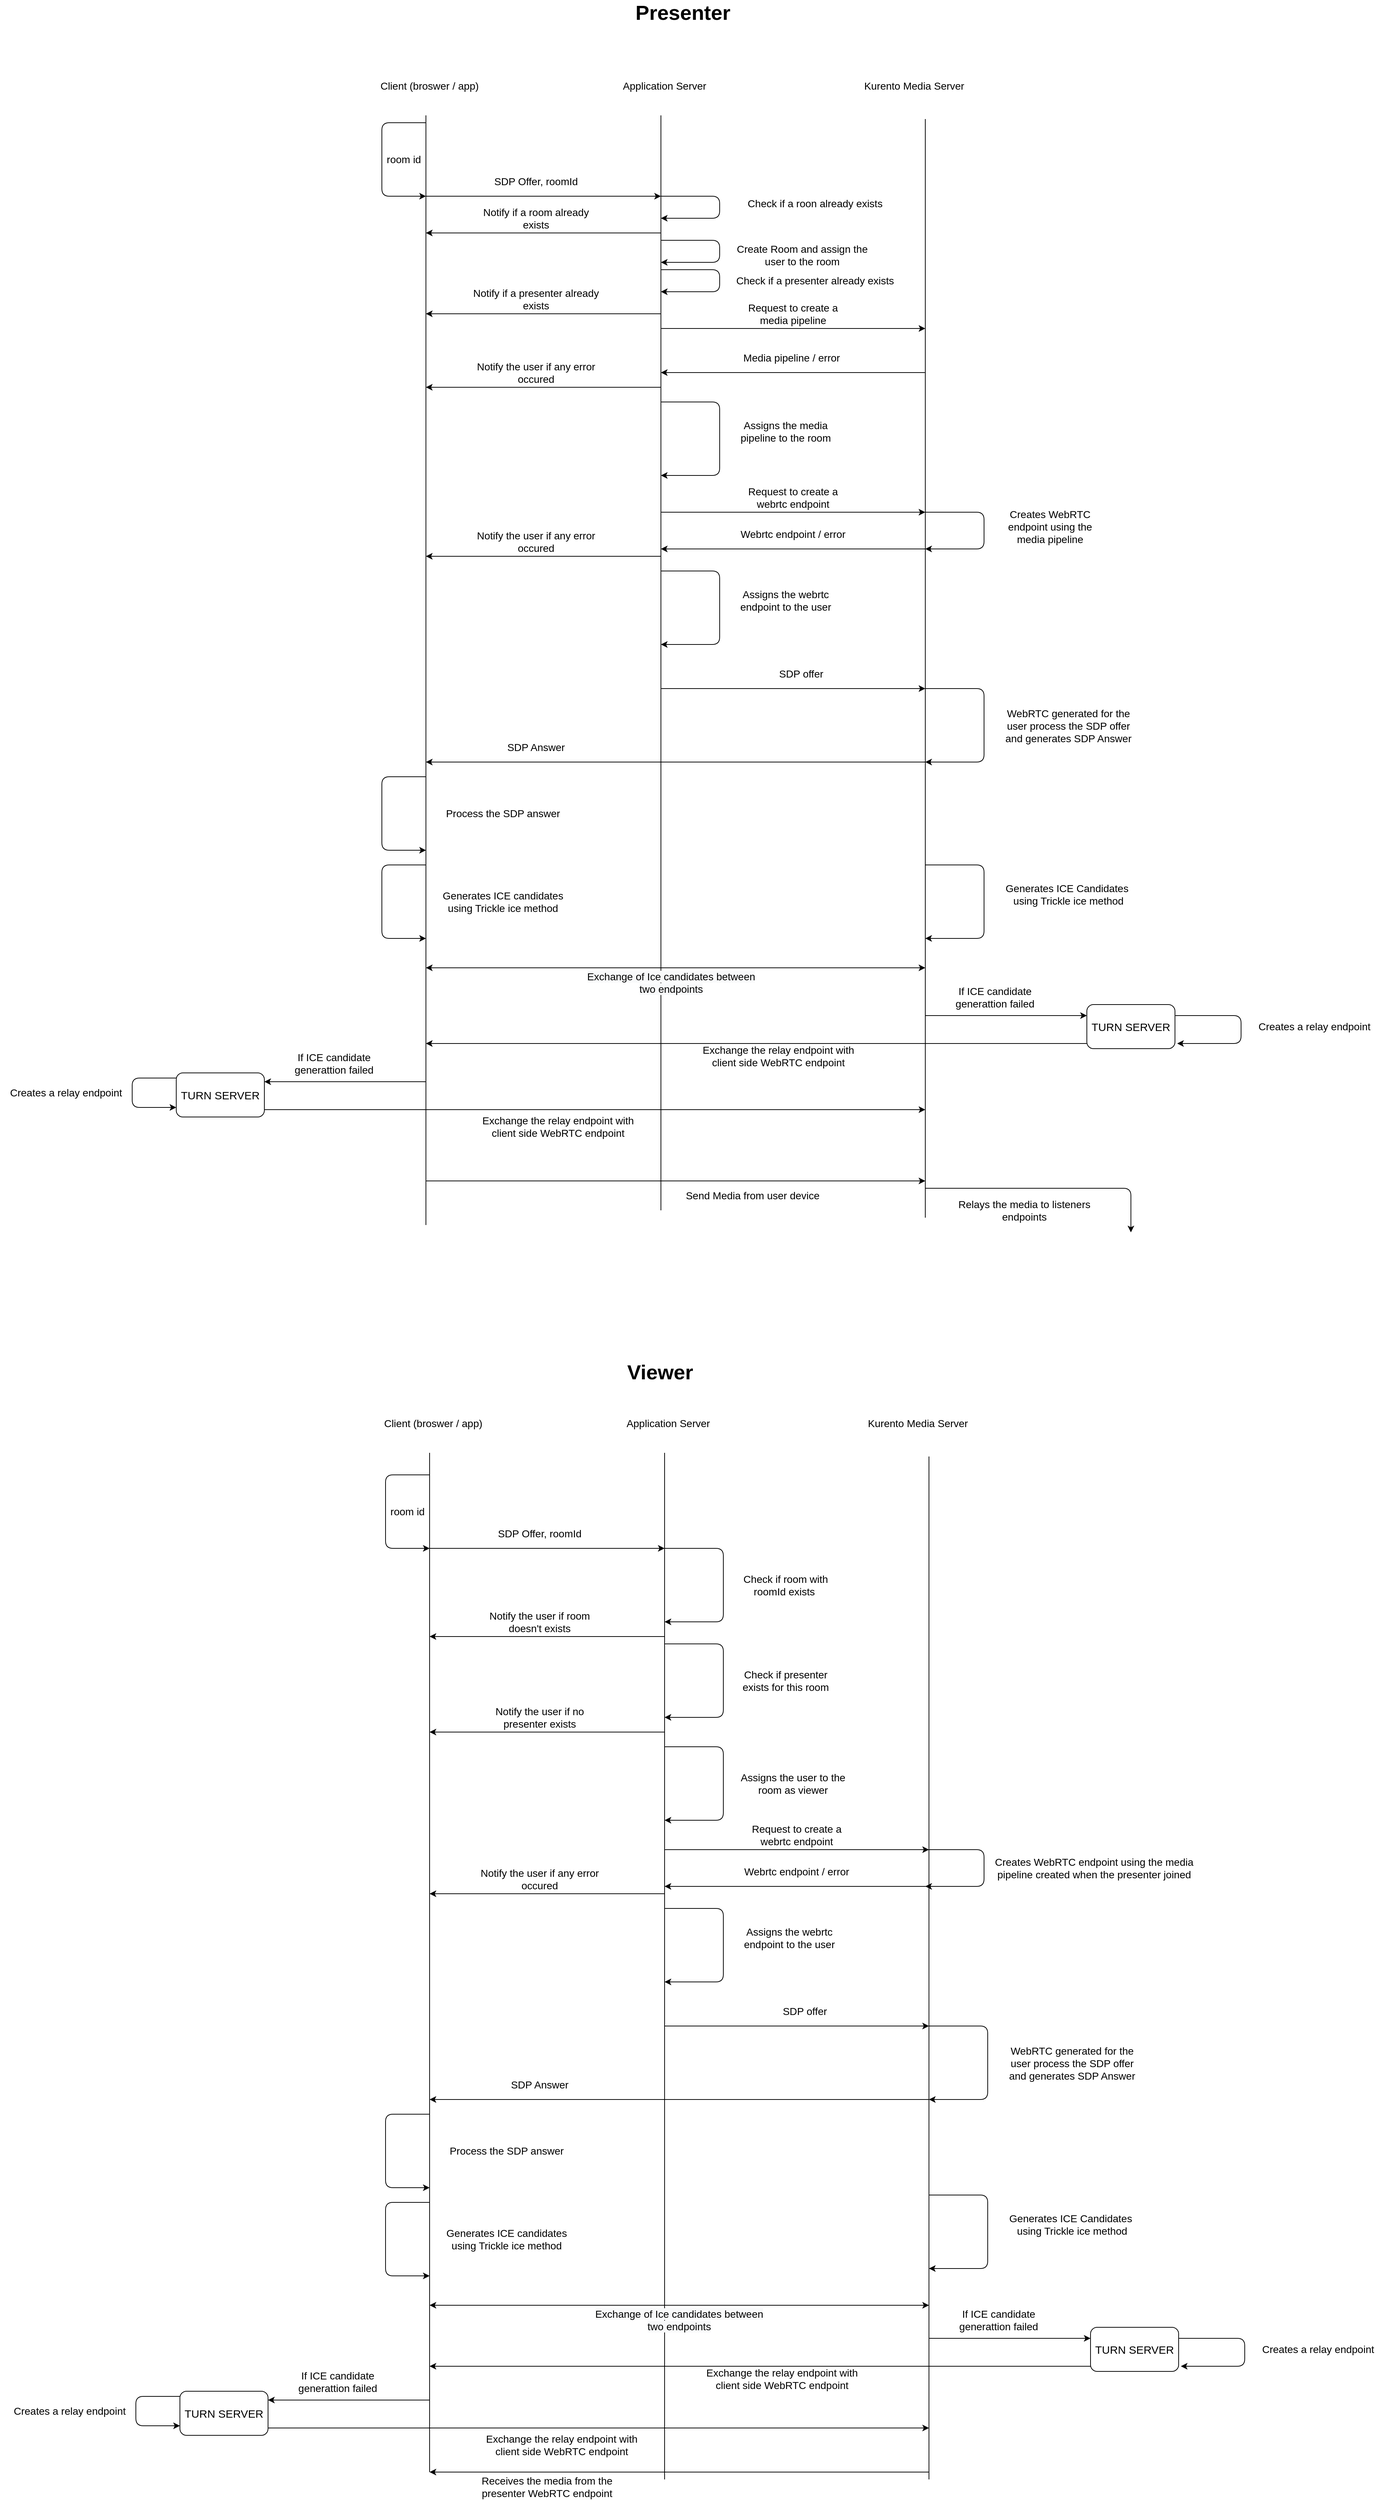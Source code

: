<mxfile version="14.8.6" type="github">
  <diagram id="SoZsTIdBgx4J95R5Ew_U" name="Page-1">
    <mxGraphModel dx="2189" dy="810" grid="1" gridSize="10" guides="1" tooltips="1" connect="1" arrows="1" fold="1" page="1" pageScale="1" pageWidth="827" pageHeight="1169" math="0" shadow="0">
      <root>
        <mxCell id="0" />
        <mxCell id="1" parent="0" />
        <mxCell id="yUcIi_S3aWuM9njDCdFb-50" value="" style="group" vertex="1" connectable="0" parent="1">
          <mxGeometry x="-195" y="3234" width="1260" height="106" as="geometry" />
        </mxCell>
        <mxCell id="yUcIi_S3aWuM9njDCdFb-39" value="" style="rounded=1;whiteSpace=wrap;html=1;" vertex="1" parent="yUcIi_S3aWuM9njDCdFb-50">
          <mxGeometry x="240" y="23" width="120" height="60" as="geometry" />
        </mxCell>
        <mxCell id="yUcIi_S3aWuM9njDCdFb-40" value="&lt;font style=&quot;font-size: 15px&quot;&gt;TURN SERVER&lt;/font&gt;" style="text;html=1;strokeColor=none;fillColor=none;align=center;verticalAlign=middle;whiteSpace=wrap;rounded=0;" vertex="1" parent="yUcIi_S3aWuM9njDCdFb-50">
          <mxGeometry x="245" y="43" width="110" height="20" as="geometry" />
        </mxCell>
        <mxCell id="yUcIi_S3aWuM9njDCdFb-41" value="" style="endArrow=classic;html=1;entryX=0;entryY=0.25;entryDx=0;entryDy=0;" edge="1" parent="yUcIi_S3aWuM9njDCdFb-50">
          <mxGeometry width="50" height="50" relative="1" as="geometry">
            <mxPoint x="580" y="35" as="sourcePoint" />
            <mxPoint x="360" y="35" as="targetPoint" />
          </mxGeometry>
        </mxCell>
        <mxCell id="yUcIi_S3aWuM9njDCdFb-42" value="&lt;font style=&quot;font-size: 14px&quot;&gt;If ICE candidate generattion failed&lt;/font&gt;" style="text;html=1;strokeColor=none;fillColor=none;align=center;verticalAlign=middle;whiteSpace=wrap;rounded=0;" vertex="1" parent="yUcIi_S3aWuM9njDCdFb-50">
          <mxGeometry x="380" width="150" height="20" as="geometry" />
        </mxCell>
        <mxCell id="yUcIi_S3aWuM9njDCdFb-43" value="&lt;span style=&quot;font-size: 14px&quot;&gt;Creates a relay endpoint&lt;/span&gt;" style="text;html=1;strokeColor=none;fillColor=none;align=center;verticalAlign=middle;whiteSpace=wrap;rounded=0;" vertex="1" parent="yUcIi_S3aWuM9njDCdFb-50">
          <mxGeometry y="40" width="180" height="20" as="geometry" />
        </mxCell>
        <mxCell id="yUcIi_S3aWuM9njDCdFb-45" value="" style="group" vertex="1" connectable="0" parent="yUcIi_S3aWuM9njDCdFb-50">
          <mxGeometry x="180" y="30" width="60" height="40" as="geometry" />
        </mxCell>
        <mxCell id="yUcIi_S3aWuM9njDCdFb-46" value="" style="endArrow=classic;html=1;fontSize=14;" edge="1" parent="yUcIi_S3aWuM9njDCdFb-45">
          <mxGeometry width="50" height="50" relative="1" as="geometry">
            <mxPoint x="60" as="sourcePoint" />
            <mxPoint x="60" y="40" as="targetPoint" />
            <Array as="points">
              <mxPoint />
              <mxPoint y="40" />
            </Array>
          </mxGeometry>
        </mxCell>
        <mxCell id="yUcIi_S3aWuM9njDCdFb-48" value="" style="endArrow=classic;html=1;" edge="1" parent="yUcIi_S3aWuM9njDCdFb-50">
          <mxGeometry width="50" height="50" relative="1" as="geometry">
            <mxPoint x="360" y="73" as="sourcePoint" />
            <mxPoint x="1260" y="73" as="targetPoint" />
          </mxGeometry>
        </mxCell>
        <mxCell id="yUcIi_S3aWuM9njDCdFb-49" value="&lt;font style=&quot;font-size: 14px&quot;&gt;Exchange the relay endpoint with client side WebRTC endpoint&lt;/font&gt;" style="text;html=1;strokeColor=none;fillColor=none;align=center;verticalAlign=middle;whiteSpace=wrap;rounded=0;" vertex="1" parent="yUcIi_S3aWuM9njDCdFb-50">
          <mxGeometry x="640" y="86" width="240" height="20" as="geometry" />
        </mxCell>
        <mxCell id="yUcIi_S3aWuM9njDCdFb-73" value="" style="group" vertex="1" connectable="0" parent="1">
          <mxGeometry x="305" y="1860" width="1380" height="1537" as="geometry" />
        </mxCell>
        <mxCell id="C7ZMCxFTxeC5OYaZA-7S-148" value="" style="group" parent="yUcIi_S3aWuM9njDCdFb-73" vertex="1" connectable="0">
          <mxGeometry x="80" y="340" width="320" height="30" as="geometry" />
        </mxCell>
        <mxCell id="C7ZMCxFTxeC5OYaZA-7S-149" value="" style="endArrow=classic;html=1;fontSize=14;" parent="C7ZMCxFTxeC5OYaZA-7S-148" edge="1">
          <mxGeometry width="50" height="50" relative="1" as="geometry">
            <mxPoint x="320" y="30" as="sourcePoint" />
            <mxPoint y="30" as="targetPoint" />
          </mxGeometry>
        </mxCell>
        <mxCell id="C7ZMCxFTxeC5OYaZA-7S-150" value="Notify the user if room doesn&#39;t exists" style="text;html=1;strokeColor=none;fillColor=none;align=center;verticalAlign=middle;whiteSpace=wrap;rounded=0;fontSize=14;" parent="C7ZMCxFTxeC5OYaZA-7S-148" vertex="1">
          <mxGeometry x="60" width="180" height="20" as="geometry" />
        </mxCell>
        <mxCell id="C7ZMCxFTxeC5OYaZA-7S-153" value="" style="group" parent="yUcIi_S3aWuM9njDCdFb-73" vertex="1" connectable="0">
          <mxGeometry x="480" y="380" width="150" height="100" as="geometry" />
        </mxCell>
        <mxCell id="C7ZMCxFTxeC5OYaZA-7S-154" value="" style="endArrow=classic;html=1;fontSize=14;" parent="C7ZMCxFTxeC5OYaZA-7S-153" edge="1">
          <mxGeometry width="50" height="50" relative="1" as="geometry">
            <mxPoint x="-80" as="sourcePoint" />
            <mxPoint x="-80" y="100" as="targetPoint" />
            <Array as="points">
              <mxPoint />
              <mxPoint y="100" />
            </Array>
          </mxGeometry>
        </mxCell>
        <mxCell id="C7ZMCxFTxeC5OYaZA-7S-155" value="Check if presenter exists for this room" style="text;html=1;strokeColor=none;fillColor=none;align=center;verticalAlign=middle;whiteSpace=wrap;rounded=0;fontSize=14;" parent="C7ZMCxFTxeC5OYaZA-7S-153" vertex="1">
          <mxGeometry x="20" y="40" width="130" height="20" as="geometry" />
        </mxCell>
        <mxCell id="C7ZMCxFTxeC5OYaZA-7S-156" value="&lt;font style=&quot;font-size: 28px&quot;&gt;&lt;b&gt;Viewer&lt;/b&gt;&lt;/font&gt;" style="text;html=1;strokeColor=none;fillColor=none;align=center;verticalAlign=middle;whiteSpace=wrap;rounded=0;fontSize=14;" parent="yUcIi_S3aWuM9njDCdFb-73" vertex="1">
          <mxGeometry x="344" width="100" height="20" as="geometry" />
        </mxCell>
        <mxCell id="yUcIi_S3aWuM9njDCdFb-7" value="" style="group" vertex="1" connectable="0" parent="yUcIi_S3aWuM9njDCdFb-73">
          <mxGeometry x="820" y="660" width="310" height="50" as="geometry" />
        </mxCell>
        <mxCell id="yUcIi_S3aWuM9njDCdFb-9" value="Creates WebRTC endpoint using the media pipeline created when the presenter joined" style="text;html=1;strokeColor=none;fillColor=none;align=center;verticalAlign=middle;whiteSpace=wrap;rounded=0;fontSize=14;" vertex="1" parent="yUcIi_S3aWuM9njDCdFb-7">
          <mxGeometry x="20" y="5.5" width="290" height="39" as="geometry" />
        </mxCell>
        <mxCell id="yUcIi_S3aWuM9njDCdFb-15" value="" style="group" vertex="1" connectable="0" parent="yUcIi_S3aWuM9njDCdFb-73">
          <mxGeometry x="400" y="870" width="360" height="30" as="geometry" />
        </mxCell>
        <mxCell id="yUcIi_S3aWuM9njDCdFb-16" value="" style="endArrow=classic;html=1;" edge="1" parent="yUcIi_S3aWuM9njDCdFb-15">
          <mxGeometry width="50" height="50" relative="1" as="geometry">
            <mxPoint y="30" as="sourcePoint" />
            <mxPoint x="360" y="30" as="targetPoint" />
          </mxGeometry>
        </mxCell>
        <mxCell id="yUcIi_S3aWuM9njDCdFb-17" value="&lt;font style=&quot;font-size: 14px&quot;&gt;SDP offer&amp;nbsp;&lt;/font&gt;" style="text;html=1;strokeColor=none;fillColor=none;align=center;verticalAlign=middle;whiteSpace=wrap;rounded=0;" vertex="1" parent="yUcIi_S3aWuM9njDCdFb-15">
          <mxGeometry x="122.5" width="140" height="20" as="geometry" />
        </mxCell>
        <mxCell id="C7ZMCxFTxeC5OYaZA-7S-80" value="" style="endArrow=none;html=1;" parent="yUcIi_S3aWuM9njDCdFb-73" edge="1">
          <mxGeometry y="70" width="50" height="50" as="geometry">
            <mxPoint x="80" y="1507" as="sourcePoint" />
            <mxPoint x="80" y="120" as="targetPoint" />
          </mxGeometry>
        </mxCell>
        <mxCell id="C7ZMCxFTxeC5OYaZA-7S-81" value="" style="endArrow=none;html=1;" parent="yUcIi_S3aWuM9njDCdFb-73" edge="1">
          <mxGeometry y="70" width="50" height="50" as="geometry">
            <mxPoint x="400" y="1517" as="sourcePoint" />
            <mxPoint x="400" y="120" as="targetPoint" />
          </mxGeometry>
        </mxCell>
        <mxCell id="C7ZMCxFTxeC5OYaZA-7S-82" value="" style="endArrow=none;html=1;" parent="yUcIi_S3aWuM9njDCdFb-73" edge="1">
          <mxGeometry y="70" width="50" height="50" as="geometry">
            <mxPoint x="760" y="1517" as="sourcePoint" />
            <mxPoint x="760" y="125" as="targetPoint" />
          </mxGeometry>
        </mxCell>
        <mxCell id="C7ZMCxFTxeC5OYaZA-7S-83" value="Client (broswer / app)" style="text;html=1;strokeColor=none;fillColor=none;align=center;verticalAlign=middle;whiteSpace=wrap;rounded=0;fontSize=14;" parent="yUcIi_S3aWuM9njDCdFb-73" vertex="1">
          <mxGeometry y="70" width="170" height="20" as="geometry" />
        </mxCell>
        <mxCell id="C7ZMCxFTxeC5OYaZA-7S-84" value="Application Server" style="text;html=1;strokeColor=none;fillColor=none;align=center;verticalAlign=middle;whiteSpace=wrap;rounded=0;fontSize=14;" parent="yUcIi_S3aWuM9njDCdFb-73" vertex="1">
          <mxGeometry x="330" y="70" width="150" height="20" as="geometry" />
        </mxCell>
        <mxCell id="C7ZMCxFTxeC5OYaZA-7S-85" value="Kurento Media Server" style="text;html=1;strokeColor=none;fillColor=none;align=center;verticalAlign=middle;whiteSpace=wrap;rounded=0;fontSize=14;" parent="yUcIi_S3aWuM9njDCdFb-73" vertex="1">
          <mxGeometry x="670" y="70" width="150" height="20" as="geometry" />
        </mxCell>
        <mxCell id="C7ZMCxFTxeC5OYaZA-7S-97" value="" style="group" parent="yUcIi_S3aWuM9njDCdFb-73" vertex="1" connectable="0">
          <mxGeometry x="400" y="630" width="360" height="30" as="geometry" />
        </mxCell>
        <mxCell id="C7ZMCxFTxeC5OYaZA-7S-98" value="" style="endArrow=classic;html=1;fontSize=14;" parent="C7ZMCxFTxeC5OYaZA-7S-97" edge="1">
          <mxGeometry width="50" height="50" relative="1" as="geometry">
            <mxPoint y="30" as="sourcePoint" />
            <mxPoint x="360" y="30" as="targetPoint" />
          </mxGeometry>
        </mxCell>
        <mxCell id="C7ZMCxFTxeC5OYaZA-7S-99" value="Request to create a webrtc endpoint" style="text;html=1;strokeColor=none;fillColor=none;align=center;verticalAlign=middle;whiteSpace=wrap;rounded=0;fontSize=14;" parent="C7ZMCxFTxeC5OYaZA-7S-97" vertex="1">
          <mxGeometry x="100" width="160" height="20" as="geometry" />
        </mxCell>
        <mxCell id="C7ZMCxFTxeC5OYaZA-7S-100" value="" style="group" parent="yUcIi_S3aWuM9njDCdFb-73" vertex="1" connectable="0">
          <mxGeometry x="400" y="680" width="360" height="30" as="geometry" />
        </mxCell>
        <mxCell id="C7ZMCxFTxeC5OYaZA-7S-101" value="" style="endArrow=classic;html=1;fontSize=14;" parent="C7ZMCxFTxeC5OYaZA-7S-100" edge="1">
          <mxGeometry width="50" height="50" as="geometry">
            <mxPoint x="360" y="30" as="sourcePoint" />
            <mxPoint y="30" as="targetPoint" />
          </mxGeometry>
        </mxCell>
        <mxCell id="C7ZMCxFTxeC5OYaZA-7S-102" value="Webrtc endpoint / error" style="text;html=1;strokeColor=none;fillColor=none;align=center;verticalAlign=middle;whiteSpace=wrap;rounded=0;fontSize=14;" parent="C7ZMCxFTxeC5OYaZA-7S-100" vertex="1">
          <mxGeometry x="100" width="160" height="20" as="geometry" />
        </mxCell>
        <mxCell id="C7ZMCxFTxeC5OYaZA-7S-103" value="" style="group" parent="yUcIi_S3aWuM9njDCdFb-73" vertex="1" connectable="0">
          <mxGeometry x="480" y="740" width="160" height="100" as="geometry" />
        </mxCell>
        <mxCell id="C7ZMCxFTxeC5OYaZA-7S-104" value="" style="endArrow=classic;html=1;fontSize=14;" parent="C7ZMCxFTxeC5OYaZA-7S-103" edge="1">
          <mxGeometry width="50" height="50" relative="1" as="geometry">
            <mxPoint x="-80" as="sourcePoint" />
            <mxPoint x="-80" y="100" as="targetPoint" />
            <Array as="points">
              <mxPoint />
              <mxPoint y="100" />
            </Array>
          </mxGeometry>
        </mxCell>
        <mxCell id="C7ZMCxFTxeC5OYaZA-7S-105" value="Assigns the webrtc endpoint to the user" style="text;html=1;strokeColor=none;fillColor=none;align=center;verticalAlign=middle;whiteSpace=wrap;rounded=0;fontSize=14;" parent="C7ZMCxFTxeC5OYaZA-7S-103" vertex="1">
          <mxGeometry x="20" y="20" width="140" height="39" as="geometry" />
        </mxCell>
        <mxCell id="C7ZMCxFTxeC5OYaZA-7S-106" value="" style="group" parent="yUcIi_S3aWuM9njDCdFb-73" vertex="1" connectable="0">
          <mxGeometry x="80" y="220" width="320" height="30" as="geometry" />
        </mxCell>
        <mxCell id="C7ZMCxFTxeC5OYaZA-7S-107" value="" style="endArrow=classic;html=1;fontSize=14;" parent="C7ZMCxFTxeC5OYaZA-7S-106" edge="1">
          <mxGeometry width="50" height="50" relative="1" as="geometry">
            <mxPoint y="30" as="sourcePoint" />
            <mxPoint x="320" y="30" as="targetPoint" />
          </mxGeometry>
        </mxCell>
        <mxCell id="C7ZMCxFTxeC5OYaZA-7S-108" value="SDP Offer, roomId" style="text;html=1;strokeColor=none;fillColor=none;align=center;verticalAlign=middle;whiteSpace=wrap;rounded=0;fontSize=14;" parent="C7ZMCxFTxeC5OYaZA-7S-106" vertex="1">
          <mxGeometry x="70" width="160" height="20" as="geometry" />
        </mxCell>
        <mxCell id="C7ZMCxFTxeC5OYaZA-7S-109" value="" style="group" parent="yUcIi_S3aWuM9njDCdFb-73" vertex="1" connectable="0">
          <mxGeometry x="80" y="470" width="320" height="30" as="geometry" />
        </mxCell>
        <mxCell id="C7ZMCxFTxeC5OYaZA-7S-110" value="" style="endArrow=classic;html=1;fontSize=14;" parent="C7ZMCxFTxeC5OYaZA-7S-109" edge="1">
          <mxGeometry width="50" height="50" relative="1" as="geometry">
            <mxPoint x="320" y="30" as="sourcePoint" />
            <mxPoint y="30" as="targetPoint" />
          </mxGeometry>
        </mxCell>
        <mxCell id="C7ZMCxFTxeC5OYaZA-7S-111" value="Notify the user if no presenter exists" style="text;html=1;strokeColor=none;fillColor=none;align=center;verticalAlign=middle;whiteSpace=wrap;rounded=0;fontSize=14;" parent="C7ZMCxFTxeC5OYaZA-7S-109" vertex="1">
          <mxGeometry x="60" width="180" height="20" as="geometry" />
        </mxCell>
        <mxCell id="C7ZMCxFTxeC5OYaZA-7S-112" value="" style="group" parent="yUcIi_S3aWuM9njDCdFb-73" vertex="1" connectable="0">
          <mxGeometry x="80" y="690" width="320" height="30" as="geometry" />
        </mxCell>
        <mxCell id="C7ZMCxFTxeC5OYaZA-7S-113" value="" style="endArrow=classic;html=1;fontSize=14;" parent="C7ZMCxFTxeC5OYaZA-7S-112" edge="1">
          <mxGeometry width="50" height="50" relative="1" as="geometry">
            <mxPoint x="320" y="30" as="sourcePoint" />
            <mxPoint y="30" as="targetPoint" />
          </mxGeometry>
        </mxCell>
        <mxCell id="C7ZMCxFTxeC5OYaZA-7S-114" value="Notify the user if any error occured" style="text;html=1;strokeColor=none;fillColor=none;align=center;verticalAlign=middle;whiteSpace=wrap;rounded=0;fontSize=14;" parent="C7ZMCxFTxeC5OYaZA-7S-112" vertex="1">
          <mxGeometry x="60" width="180" height="20" as="geometry" />
        </mxCell>
        <mxCell id="C7ZMCxFTxeC5OYaZA-7S-121" value="" style="group" parent="yUcIi_S3aWuM9njDCdFb-73" vertex="1" connectable="0">
          <mxGeometry x="20" y="150" width="60" height="100" as="geometry" />
        </mxCell>
        <mxCell id="C7ZMCxFTxeC5OYaZA-7S-122" value="" style="endArrow=classic;html=1;fontSize=14;" parent="C7ZMCxFTxeC5OYaZA-7S-121" edge="1">
          <mxGeometry width="50" height="50" relative="1" as="geometry">
            <mxPoint x="60" as="sourcePoint" />
            <mxPoint x="60" y="100" as="targetPoint" />
            <Array as="points">
              <mxPoint />
              <mxPoint y="100" />
            </Array>
          </mxGeometry>
        </mxCell>
        <mxCell id="C7ZMCxFTxeC5OYaZA-7S-123" value="room id" style="text;html=1;strokeColor=none;fillColor=none;align=center;verticalAlign=middle;whiteSpace=wrap;rounded=0;fontSize=14;direction=west;rotation=0;" parent="C7ZMCxFTxeC5OYaZA-7S-121" vertex="1">
          <mxGeometry y="40" width="60" height="20" as="geometry" />
        </mxCell>
        <mxCell id="C7ZMCxFTxeC5OYaZA-7S-128" value="" style="group" parent="yUcIi_S3aWuM9njDCdFb-73" vertex="1" connectable="0">
          <mxGeometry x="20" y="1140" width="250" height="100" as="geometry" />
        </mxCell>
        <mxCell id="C7ZMCxFTxeC5OYaZA-7S-129" value="" style="group" parent="C7ZMCxFTxeC5OYaZA-7S-128" vertex="1" connectable="0">
          <mxGeometry width="60" height="100" as="geometry" />
        </mxCell>
        <mxCell id="C7ZMCxFTxeC5OYaZA-7S-130" value="" style="endArrow=classic;html=1;fontSize=14;" parent="C7ZMCxFTxeC5OYaZA-7S-129" edge="1">
          <mxGeometry width="50" height="50" relative="1" as="geometry">
            <mxPoint x="60" as="sourcePoint" />
            <mxPoint x="60" y="100" as="targetPoint" />
            <Array as="points">
              <mxPoint />
              <mxPoint y="100" />
            </Array>
          </mxGeometry>
        </mxCell>
        <mxCell id="C7ZMCxFTxeC5OYaZA-7S-131" value="Generates ICE candidates&lt;br&gt;using Trickle ice method" style="text;html=1;strokeColor=none;fillColor=none;align=center;verticalAlign=middle;whiteSpace=wrap;rounded=0;fontSize=14;" parent="C7ZMCxFTxeC5OYaZA-7S-128" vertex="1">
          <mxGeometry x="80" y="40" width="170" height="20" as="geometry" />
        </mxCell>
        <mxCell id="C7ZMCxFTxeC5OYaZA-7S-132" value="" style="group" parent="yUcIi_S3aWuM9njDCdFb-73" vertex="1" connectable="0">
          <mxGeometry x="840" y="1130" width="210" height="100" as="geometry" />
        </mxCell>
        <mxCell id="C7ZMCxFTxeC5OYaZA-7S-133" value="" style="endArrow=classic;html=1;fontSize=14;" parent="C7ZMCxFTxeC5OYaZA-7S-132" edge="1">
          <mxGeometry width="50" height="50" relative="1" as="geometry">
            <mxPoint x="-80" as="sourcePoint" />
            <mxPoint x="-80" y="100" as="targetPoint" />
            <Array as="points">
              <mxPoint />
              <mxPoint y="100" />
            </Array>
          </mxGeometry>
        </mxCell>
        <mxCell id="C7ZMCxFTxeC5OYaZA-7S-134" value="Generates ICE Candidates&amp;nbsp;&lt;br&gt;using Trickle ice method" style="text;html=1;strokeColor=none;fillColor=none;align=center;verticalAlign=middle;whiteSpace=wrap;rounded=0;fontSize=14;" parent="C7ZMCxFTxeC5OYaZA-7S-132" vertex="1">
          <mxGeometry x="20" y="20" width="190" height="39" as="geometry" />
        </mxCell>
        <mxCell id="C7ZMCxFTxeC5OYaZA-7S-135" value="" style="endArrow=classic;startArrow=classic;html=1;fontSize=14;" parent="yUcIi_S3aWuM9njDCdFb-73" edge="1">
          <mxGeometry y="70" width="50" height="50" as="geometry">
            <mxPoint x="80" y="1280" as="sourcePoint" />
            <mxPoint x="760" y="1280" as="targetPoint" />
          </mxGeometry>
        </mxCell>
        <mxCell id="C7ZMCxFTxeC5OYaZA-7S-136" value="&lt;meta charset=&quot;utf-8&quot;&gt;&lt;span style=&quot;color: rgb(0, 0, 0); font-family: helvetica; font-size: 14px; font-style: normal; font-weight: 400; letter-spacing: normal; text-align: center; text-indent: 0px; text-transform: none; word-spacing: 0px; background-color: rgb(248, 249, 250); display: inline; float: none;&quot;&gt;Exchange of Ice candidates between two endpoints&lt;/span&gt;" style="text;html=1;strokeColor=none;fillColor=none;align=center;verticalAlign=middle;whiteSpace=wrap;rounded=0;fontSize=14;" parent="yUcIi_S3aWuM9njDCdFb-73" vertex="1">
          <mxGeometry x="300" y="1290" width="240" height="20" as="geometry" />
        </mxCell>
        <mxCell id="C7ZMCxFTxeC5OYaZA-7S-143" value="" style="group" parent="yUcIi_S3aWuM9njDCdFb-73" vertex="1" connectable="0">
          <mxGeometry x="480" y="520" width="180" height="100" as="geometry" />
        </mxCell>
        <mxCell id="C7ZMCxFTxeC5OYaZA-7S-147" value="" style="group" parent="C7ZMCxFTxeC5OYaZA-7S-143" vertex="1" connectable="0">
          <mxGeometry width="180" height="100" as="geometry" />
        </mxCell>
        <mxCell id="C7ZMCxFTxeC5OYaZA-7S-144" value="" style="endArrow=classic;html=1;fontSize=14;" parent="C7ZMCxFTxeC5OYaZA-7S-147" edge="1">
          <mxGeometry width="50" height="50" relative="1" as="geometry">
            <mxPoint x="-80" as="sourcePoint" />
            <mxPoint x="-80" y="100" as="targetPoint" />
            <Array as="points">
              <mxPoint />
              <mxPoint y="100" />
            </Array>
          </mxGeometry>
        </mxCell>
        <mxCell id="C7ZMCxFTxeC5OYaZA-7S-146" value="Assigns the user to the room as viewer" style="text;html=1;strokeColor=none;fillColor=none;align=center;verticalAlign=middle;whiteSpace=wrap;rounded=0;fontSize=14;" parent="C7ZMCxFTxeC5OYaZA-7S-147" vertex="1">
          <mxGeometry x="10" y="40" width="170" height="20" as="geometry" />
        </mxCell>
        <mxCell id="C7ZMCxFTxeC5OYaZA-7S-142" value="" style="group" parent="yUcIi_S3aWuM9njDCdFb-73" vertex="1" connectable="0">
          <mxGeometry x="480" y="250" width="150" height="100" as="geometry" />
        </mxCell>
        <mxCell id="C7ZMCxFTxeC5OYaZA-7S-86" value="" style="endArrow=classic;html=1;fontSize=14;" parent="C7ZMCxFTxeC5OYaZA-7S-142" edge="1">
          <mxGeometry width="50" height="50" relative="1" as="geometry">
            <mxPoint x="-80" as="sourcePoint" />
            <mxPoint x="-80" y="100" as="targetPoint" />
            <Array as="points">
              <mxPoint />
              <mxPoint y="100" />
            </Array>
          </mxGeometry>
        </mxCell>
        <mxCell id="C7ZMCxFTxeC5OYaZA-7S-87" value="Check if room with roomId exists&amp;nbsp;" style="text;html=1;strokeColor=none;fillColor=none;align=center;verticalAlign=middle;whiteSpace=wrap;rounded=0;fontSize=14;" parent="C7ZMCxFTxeC5OYaZA-7S-142" vertex="1">
          <mxGeometry x="20" y="40" width="130" height="20" as="geometry" />
        </mxCell>
        <mxCell id="yUcIi_S3aWuM9njDCdFb-11" value="" style="group" vertex="1" connectable="0" parent="yUcIi_S3aWuM9njDCdFb-73">
          <mxGeometry x="840" y="900" width="210" height="100" as="geometry" />
        </mxCell>
        <mxCell id="yUcIi_S3aWuM9njDCdFb-12" value="" style="endArrow=classic;html=1;fontSize=14;" edge="1" parent="yUcIi_S3aWuM9njDCdFb-11">
          <mxGeometry width="50" height="50" as="geometry">
            <mxPoint x="-80" as="sourcePoint" />
            <mxPoint x="-80" y="100" as="targetPoint" />
            <Array as="points">
              <mxPoint />
              <mxPoint y="100" />
            </Array>
          </mxGeometry>
        </mxCell>
        <mxCell id="yUcIi_S3aWuM9njDCdFb-13" value="WebRTC generated for the user process the SDP offer and generates SDP Answer" style="text;html=1;strokeColor=none;fillColor=none;align=center;verticalAlign=middle;whiteSpace=wrap;rounded=0;fontSize=14;" vertex="1" parent="yUcIi_S3aWuM9njDCdFb-11">
          <mxGeometry x="20" y="31" width="190" height="39" as="geometry" />
        </mxCell>
        <mxCell id="C7ZMCxFTxeC5OYaZA-7S-119" value="" style="endArrow=classic;html=1;fontSize=14;" parent="yUcIi_S3aWuM9njDCdFb-73" edge="1">
          <mxGeometry x="100" y="2540" width="50" height="50" as="geometry">
            <mxPoint x="760" y="1000" as="sourcePoint" />
            <mxPoint x="80" y="1000" as="targetPoint" />
          </mxGeometry>
        </mxCell>
        <mxCell id="C7ZMCxFTxeC5OYaZA-7S-120" value="SDP Answer" style="text;html=1;strokeColor=none;fillColor=none;align=center;verticalAlign=middle;whiteSpace=wrap;rounded=0;fontSize=14;" parent="yUcIi_S3aWuM9njDCdFb-73" vertex="1">
          <mxGeometry x="140" y="970" width="180" height="20" as="geometry" />
        </mxCell>
        <mxCell id="yUcIi_S3aWuM9njDCdFb-18" value="" style="group" vertex="1" connectable="0" parent="yUcIi_S3aWuM9njDCdFb-73">
          <mxGeometry x="80" y="1507" width="680" height="30" as="geometry" />
        </mxCell>
        <mxCell id="C7ZMCxFTxeC5OYaZA-7S-152" value="" style="endArrow=classic;html=1;fontSize=14;strokeColor=#000000;" parent="yUcIi_S3aWuM9njDCdFb-18" edge="1">
          <mxGeometry width="50" height="50" relative="1" as="geometry">
            <mxPoint x="680" as="sourcePoint" />
            <mxPoint as="targetPoint" />
          </mxGeometry>
        </mxCell>
        <mxCell id="C7ZMCxFTxeC5OYaZA-7S-139" value="Receives the media from the presenter WebRTC endpoint" style="text;html=1;strokeColor=none;fillColor=none;align=center;verticalAlign=middle;whiteSpace=wrap;rounded=0;fontSize=14;" parent="yUcIi_S3aWuM9njDCdFb-18" vertex="1">
          <mxGeometry x="55" y="10" width="210" height="20" as="geometry" />
        </mxCell>
        <mxCell id="yUcIi_S3aWuM9njDCdFb-38" value="" style="group" vertex="1" connectable="0" parent="yUcIi_S3aWuM9njDCdFb-73">
          <mxGeometry x="80" y="1290" width="1300" height="100" as="geometry" />
        </mxCell>
        <mxCell id="yUcIi_S3aWuM9njDCdFb-25" value="" style="endArrow=classic;html=1;entryX=0;entryY=0.25;entryDx=0;entryDy=0;" edge="1" parent="yUcIi_S3aWuM9njDCdFb-38" target="yUcIi_S3aWuM9njDCdFb-22">
          <mxGeometry width="50" height="50" relative="1" as="geometry">
            <mxPoint x="680" y="35" as="sourcePoint" />
            <mxPoint x="410" y="70" as="targetPoint" />
          </mxGeometry>
        </mxCell>
        <mxCell id="yUcIi_S3aWuM9njDCdFb-26" value="&lt;font style=&quot;font-size: 14px&quot;&gt;If ICE candidate generattion failed&lt;/font&gt;" style="text;html=1;strokeColor=none;fillColor=none;align=center;verticalAlign=middle;whiteSpace=wrap;rounded=0;" vertex="1" parent="yUcIi_S3aWuM9njDCdFb-38">
          <mxGeometry x="700" width="150" height="20" as="geometry" />
        </mxCell>
        <mxCell id="yUcIi_S3aWuM9njDCdFb-29" value="&lt;span style=&quot;font-size: 14px&quot;&gt;Creates a relay endpoint&lt;/span&gt;" style="text;html=1;strokeColor=none;fillColor=none;align=center;verticalAlign=middle;whiteSpace=wrap;rounded=0;" vertex="1" parent="yUcIi_S3aWuM9njDCdFb-38">
          <mxGeometry x="1120" y="40" width="180" height="20" as="geometry" />
        </mxCell>
        <mxCell id="yUcIi_S3aWuM9njDCdFb-30" value="" style="endArrow=classic;html=1;" edge="1" parent="yUcIi_S3aWuM9njDCdFb-38">
          <mxGeometry width="50" height="50" relative="1" as="geometry">
            <mxPoint x="900" y="73" as="sourcePoint" />
            <mxPoint y="73" as="targetPoint" />
          </mxGeometry>
        </mxCell>
        <mxCell id="yUcIi_S3aWuM9njDCdFb-31" value="&lt;font style=&quot;font-size: 14px&quot;&gt;Exchange the relay endpoint with client side WebRTC endpoint&lt;/font&gt;" style="text;html=1;strokeColor=none;fillColor=none;align=center;verticalAlign=middle;whiteSpace=wrap;rounded=0;" vertex="1" parent="yUcIi_S3aWuM9njDCdFb-38">
          <mxGeometry x="360" y="80" width="240" height="20" as="geometry" />
        </mxCell>
        <mxCell id="yUcIi_S3aWuM9njDCdFb-22" value="" style="rounded=1;whiteSpace=wrap;html=1;" vertex="1" parent="yUcIi_S3aWuM9njDCdFb-38">
          <mxGeometry x="900" y="20" width="120" height="60" as="geometry" />
        </mxCell>
        <mxCell id="yUcIi_S3aWuM9njDCdFb-23" value="&lt;font style=&quot;font-size: 15px&quot;&gt;TURN SERVER&lt;/font&gt;" style="text;html=1;strokeColor=none;fillColor=none;align=center;verticalAlign=middle;whiteSpace=wrap;rounded=0;" vertex="1" parent="yUcIi_S3aWuM9njDCdFb-38">
          <mxGeometry x="905" y="40" width="110" height="20" as="geometry" />
        </mxCell>
        <mxCell id="yUcIi_S3aWuM9njDCdFb-28" value="" style="endArrow=classic;html=1;exitX=1;exitY=0.25;exitDx=0;exitDy=0;entryX=1.025;entryY=0.883;entryDx=0;entryDy=0;entryPerimeter=0;" edge="1" parent="yUcIi_S3aWuM9njDCdFb-38" source="yUcIi_S3aWuM9njDCdFb-22" target="yUcIi_S3aWuM9njDCdFb-22">
          <mxGeometry x="900" y="20" width="50" height="50" as="geometry">
            <mxPoint x="590" y="100" as="sourcePoint" />
            <mxPoint x="1110" y="70" as="targetPoint" />
            <Array as="points">
              <mxPoint x="1110" y="35" />
              <mxPoint x="1110" y="73" />
            </Array>
          </mxGeometry>
        </mxCell>
        <mxCell id="yUcIi_S3aWuM9njDCdFb-47" value="" style="group" vertex="1" connectable="0" parent="yUcIi_S3aWuM9njDCdFb-73">
          <mxGeometry x="20" y="1020" width="250" height="100" as="geometry" />
        </mxCell>
        <mxCell id="C7ZMCxFTxeC5OYaZA-7S-125" value="" style="group" parent="yUcIi_S3aWuM9njDCdFb-47" vertex="1" connectable="0">
          <mxGeometry width="60" height="100" as="geometry" />
        </mxCell>
        <mxCell id="C7ZMCxFTxeC5OYaZA-7S-126" value="" style="endArrow=classic;html=1;fontSize=14;" parent="C7ZMCxFTxeC5OYaZA-7S-125" edge="1">
          <mxGeometry width="50" height="50" relative="1" as="geometry">
            <mxPoint x="60" as="sourcePoint" />
            <mxPoint x="60" y="100" as="targetPoint" />
            <Array as="points">
              <mxPoint />
              <mxPoint y="100" />
            </Array>
          </mxGeometry>
        </mxCell>
        <mxCell id="C7ZMCxFTxeC5OYaZA-7S-127" value="Process the SDP answer" style="text;html=1;strokeColor=none;fillColor=none;align=center;verticalAlign=middle;whiteSpace=wrap;rounded=0;fontSize=14;" parent="yUcIi_S3aWuM9njDCdFb-47" vertex="1">
          <mxGeometry x="80" y="40" width="170" height="20" as="geometry" />
        </mxCell>
        <mxCell id="yUcIi_S3aWuM9njDCdFb-8" value="" style="endArrow=classic;html=1;fontSize=14;" edge="1" parent="yUcIi_S3aWuM9njDCdFb-73">
          <mxGeometry width="50" height="50" relative="1" as="geometry">
            <mxPoint x="755" y="660" as="sourcePoint" />
            <mxPoint x="755" y="710" as="targetPoint" />
            <Array as="points">
              <mxPoint x="835" y="660" />
              <mxPoint x="835" y="710" />
            </Array>
          </mxGeometry>
        </mxCell>
        <mxCell id="yUcIi_S3aWuM9njDCdFb-74" value="" style="group" vertex="1" connectable="0" parent="1">
          <mxGeometry x="-200" y="10" width="1880" height="1660" as="geometry" />
        </mxCell>
        <mxCell id="C7ZMCxFTxeC5OYaZA-7S-157" value="&lt;font style=&quot;font-size: 28px&quot;&gt;&lt;b&gt;Presenter&lt;/b&gt;&lt;/font&gt;" style="text;html=1;strokeColor=none;fillColor=none;align=center;verticalAlign=middle;whiteSpace=wrap;rounded=0;fontSize=14;" parent="yUcIi_S3aWuM9njDCdFb-74" vertex="1">
          <mxGeometry x="880" width="100" height="20" as="geometry" />
        </mxCell>
        <mxCell id="C7ZMCxFTxeC5OYaZA-7S-159" value="Check if a presenter already exists" style="text;html=1;strokeColor=none;fillColor=none;align=center;verticalAlign=middle;whiteSpace=wrap;rounded=0;fontSize=14;" parent="yUcIi_S3aWuM9njDCdFb-74" vertex="1">
          <mxGeometry x="1000" y="365" width="220" height="20" as="geometry" />
        </mxCell>
        <mxCell id="C7ZMCxFTxeC5OYaZA-7S-1" value="" style="endArrow=none;html=1;" parent="yUcIi_S3aWuM9njDCdFb-74" edge="1">
          <mxGeometry x="500" y="100" width="50" height="50" as="geometry">
            <mxPoint x="580" y="1660" as="sourcePoint" />
            <mxPoint x="580" y="150" as="targetPoint" />
          </mxGeometry>
        </mxCell>
        <mxCell id="C7ZMCxFTxeC5OYaZA-7S-2" value="" style="endArrow=none;html=1;" parent="yUcIi_S3aWuM9njDCdFb-74" edge="1">
          <mxGeometry x="500" y="100" width="50" height="50" as="geometry">
            <mxPoint x="900" y="1640" as="sourcePoint" />
            <mxPoint x="900" y="150" as="targetPoint" />
          </mxGeometry>
        </mxCell>
        <mxCell id="C7ZMCxFTxeC5OYaZA-7S-3" value="" style="endArrow=none;html=1;" parent="yUcIi_S3aWuM9njDCdFb-74" edge="1">
          <mxGeometry x="500" y="100" width="50" height="50" as="geometry">
            <mxPoint x="1260" y="1650" as="sourcePoint" />
            <mxPoint x="1260" y="155" as="targetPoint" />
          </mxGeometry>
        </mxCell>
        <mxCell id="C7ZMCxFTxeC5OYaZA-7S-4" value="Client (broswer / app)" style="text;html=1;strokeColor=none;fillColor=none;align=center;verticalAlign=middle;whiteSpace=wrap;rounded=0;fontSize=14;" parent="yUcIi_S3aWuM9njDCdFb-74" vertex="1">
          <mxGeometry x="500" y="100" width="170" height="20" as="geometry" />
        </mxCell>
        <mxCell id="C7ZMCxFTxeC5OYaZA-7S-5" value="Application Server" style="text;html=1;strokeColor=none;fillColor=none;align=center;verticalAlign=middle;whiteSpace=wrap;rounded=0;fontSize=14;" parent="yUcIi_S3aWuM9njDCdFb-74" vertex="1">
          <mxGeometry x="830" y="100" width="150" height="20" as="geometry" />
        </mxCell>
        <mxCell id="C7ZMCxFTxeC5OYaZA-7S-7" value="Kurento Media Server" style="text;html=1;strokeColor=none;fillColor=none;align=center;verticalAlign=middle;whiteSpace=wrap;rounded=0;fontSize=14;" parent="yUcIi_S3aWuM9njDCdFb-74" vertex="1">
          <mxGeometry x="1170" y="100" width="150" height="20" as="geometry" />
        </mxCell>
        <mxCell id="C7ZMCxFTxeC5OYaZA-7S-12" value="" style="endArrow=classic;html=1;fontSize=14;" parent="yUcIi_S3aWuM9njDCdFb-74" edge="1">
          <mxGeometry x="500" y="100" width="50" height="50" as="geometry">
            <mxPoint x="900" y="320" as="sourcePoint" />
            <mxPoint x="900" y="350" as="targetPoint" />
            <Array as="points">
              <mxPoint x="980" y="320" />
              <mxPoint x="980" y="350" />
            </Array>
          </mxGeometry>
        </mxCell>
        <mxCell id="C7ZMCxFTxeC5OYaZA-7S-13" value="Create Room and assign the user to the room" style="text;html=1;strokeColor=none;fillColor=none;align=center;verticalAlign=middle;whiteSpace=wrap;rounded=0;fontSize=14;" parent="yUcIi_S3aWuM9njDCdFb-74" vertex="1">
          <mxGeometry x="995" y="330" width="195" height="20" as="geometry" />
        </mxCell>
        <mxCell id="C7ZMCxFTxeC5OYaZA-7S-19" value="" style="group" parent="yUcIi_S3aWuM9njDCdFb-74" vertex="1" connectable="0">
          <mxGeometry x="900" y="410" width="360" height="30" as="geometry" />
        </mxCell>
        <mxCell id="C7ZMCxFTxeC5OYaZA-7S-17" value="" style="endArrow=classic;html=1;fontSize=14;" parent="C7ZMCxFTxeC5OYaZA-7S-19" edge="1">
          <mxGeometry width="50" height="50" relative="1" as="geometry">
            <mxPoint y="30" as="sourcePoint" />
            <mxPoint x="360" y="30" as="targetPoint" />
          </mxGeometry>
        </mxCell>
        <mxCell id="C7ZMCxFTxeC5OYaZA-7S-18" value="Request to create a media pipeline" style="text;html=1;strokeColor=none;fillColor=none;align=center;verticalAlign=middle;whiteSpace=wrap;rounded=0;fontSize=14;" parent="C7ZMCxFTxeC5OYaZA-7S-19" vertex="1">
          <mxGeometry x="100" width="160" height="20" as="geometry" />
        </mxCell>
        <mxCell id="C7ZMCxFTxeC5OYaZA-7S-158" value="" style="endArrow=classic;html=1;fontSize=14;" parent="C7ZMCxFTxeC5OYaZA-7S-19" edge="1">
          <mxGeometry width="50" height="50" relative="1" as="geometry">
            <mxPoint y="-50" as="sourcePoint" />
            <mxPoint y="-20" as="targetPoint" />
            <Array as="points">
              <mxPoint x="80" y="-50" />
              <mxPoint x="80" y="-20" />
            </Array>
          </mxGeometry>
        </mxCell>
        <mxCell id="C7ZMCxFTxeC5OYaZA-7S-20" value="" style="group" parent="yUcIi_S3aWuM9njDCdFb-74" vertex="1" connectable="0">
          <mxGeometry x="1340" y="690" width="160" height="100" as="geometry" />
        </mxCell>
        <mxCell id="yUcIi_S3aWuM9njDCdFb-6" value="" style="group" vertex="1" connectable="0" parent="C7ZMCxFTxeC5OYaZA-7S-20">
          <mxGeometry width="160" height="50" as="geometry" />
        </mxCell>
        <mxCell id="C7ZMCxFTxeC5OYaZA-7S-15" value="" style="endArrow=classic;html=1;fontSize=14;" parent="yUcIi_S3aWuM9njDCdFb-6" edge="1">
          <mxGeometry width="50" height="50" relative="1" as="geometry">
            <mxPoint x="-80" as="sourcePoint" />
            <mxPoint x="-80" y="50" as="targetPoint" />
            <Array as="points">
              <mxPoint />
              <mxPoint y="50" />
            </Array>
          </mxGeometry>
        </mxCell>
        <mxCell id="C7ZMCxFTxeC5OYaZA-7S-16" value="Creates WebRTC endpoint using the media pipeline" style="text;html=1;strokeColor=none;fillColor=none;align=center;verticalAlign=middle;whiteSpace=wrap;rounded=0;fontSize=14;" parent="yUcIi_S3aWuM9njDCdFb-6" vertex="1">
          <mxGeometry x="20" width="140" height="39" as="geometry" />
        </mxCell>
        <mxCell id="C7ZMCxFTxeC5OYaZA-7S-24" value="" style="group" parent="yUcIi_S3aWuM9njDCdFb-74" vertex="1" connectable="0">
          <mxGeometry x="900" y="470" width="360" height="30" as="geometry" />
        </mxCell>
        <mxCell id="C7ZMCxFTxeC5OYaZA-7S-22" value="" style="endArrow=classic;html=1;fontSize=14;" parent="C7ZMCxFTxeC5OYaZA-7S-24" edge="1">
          <mxGeometry width="50" height="50" as="geometry">
            <mxPoint x="360" y="30" as="sourcePoint" />
            <mxPoint y="30" as="targetPoint" />
          </mxGeometry>
        </mxCell>
        <mxCell id="C7ZMCxFTxeC5OYaZA-7S-23" value="Media pipeline / error&amp;nbsp;" style="text;html=1;strokeColor=none;fillColor=none;align=center;verticalAlign=middle;whiteSpace=wrap;rounded=0;fontSize=14;" parent="C7ZMCxFTxeC5OYaZA-7S-24" vertex="1">
          <mxGeometry x="100" width="160" height="20" as="geometry" />
        </mxCell>
        <mxCell id="C7ZMCxFTxeC5OYaZA-7S-25" value="" style="group" parent="yUcIi_S3aWuM9njDCdFb-74" vertex="1" connectable="0">
          <mxGeometry x="900" y="660" width="360" height="30" as="geometry" />
        </mxCell>
        <mxCell id="C7ZMCxFTxeC5OYaZA-7S-26" value="" style="endArrow=classic;html=1;fontSize=14;" parent="C7ZMCxFTxeC5OYaZA-7S-25" edge="1">
          <mxGeometry width="50" height="50" relative="1" as="geometry">
            <mxPoint y="30" as="sourcePoint" />
            <mxPoint x="360" y="30" as="targetPoint" />
          </mxGeometry>
        </mxCell>
        <mxCell id="C7ZMCxFTxeC5OYaZA-7S-27" value="Request to create a webrtc endpoint" style="text;html=1;strokeColor=none;fillColor=none;align=center;verticalAlign=middle;whiteSpace=wrap;rounded=0;fontSize=14;" parent="C7ZMCxFTxeC5OYaZA-7S-25" vertex="1">
          <mxGeometry x="100" width="160" height="20" as="geometry" />
        </mxCell>
        <mxCell id="C7ZMCxFTxeC5OYaZA-7S-28" value="" style="group" parent="yUcIi_S3aWuM9njDCdFb-74" vertex="1" connectable="0">
          <mxGeometry x="900" y="710" width="360" height="30" as="geometry" />
        </mxCell>
        <mxCell id="C7ZMCxFTxeC5OYaZA-7S-29" value="" style="endArrow=classic;html=1;fontSize=14;" parent="C7ZMCxFTxeC5OYaZA-7S-28" edge="1">
          <mxGeometry width="50" height="50" as="geometry">
            <mxPoint x="360" y="30" as="sourcePoint" />
            <mxPoint y="30" as="targetPoint" />
          </mxGeometry>
        </mxCell>
        <mxCell id="C7ZMCxFTxeC5OYaZA-7S-30" value="Webrtc endpoint / error" style="text;html=1;strokeColor=none;fillColor=none;align=center;verticalAlign=middle;whiteSpace=wrap;rounded=0;fontSize=14;" parent="C7ZMCxFTxeC5OYaZA-7S-28" vertex="1">
          <mxGeometry x="100" width="160" height="20" as="geometry" />
        </mxCell>
        <mxCell id="C7ZMCxFTxeC5OYaZA-7S-33" value="" style="group" parent="yUcIi_S3aWuM9njDCdFb-74" vertex="1" connectable="0">
          <mxGeometry x="980" y="770" width="160" height="100" as="geometry" />
        </mxCell>
        <mxCell id="C7ZMCxFTxeC5OYaZA-7S-34" value="" style="endArrow=classic;html=1;fontSize=14;" parent="C7ZMCxFTxeC5OYaZA-7S-33" edge="1">
          <mxGeometry width="50" height="50" relative="1" as="geometry">
            <mxPoint x="-80" as="sourcePoint" />
            <mxPoint x="-80" y="100" as="targetPoint" />
            <Array as="points">
              <mxPoint />
              <mxPoint y="100" />
            </Array>
          </mxGeometry>
        </mxCell>
        <mxCell id="C7ZMCxFTxeC5OYaZA-7S-35" value="Assigns the webrtc endpoint to the user" style="text;html=1;strokeColor=none;fillColor=none;align=center;verticalAlign=middle;whiteSpace=wrap;rounded=0;fontSize=14;" parent="C7ZMCxFTxeC5OYaZA-7S-33" vertex="1">
          <mxGeometry x="20" y="20" width="140" height="39" as="geometry" />
        </mxCell>
        <mxCell id="C7ZMCxFTxeC5OYaZA-7S-36" value="" style="group" parent="yUcIi_S3aWuM9njDCdFb-74" vertex="1" connectable="0">
          <mxGeometry x="580" y="230" width="320" height="30" as="geometry" />
        </mxCell>
        <mxCell id="C7ZMCxFTxeC5OYaZA-7S-10" value="" style="endArrow=classic;html=1;fontSize=14;" parent="C7ZMCxFTxeC5OYaZA-7S-36" edge="1">
          <mxGeometry width="50" height="50" relative="1" as="geometry">
            <mxPoint y="30" as="sourcePoint" />
            <mxPoint x="320" y="30" as="targetPoint" />
          </mxGeometry>
        </mxCell>
        <mxCell id="C7ZMCxFTxeC5OYaZA-7S-11" value="SDP Offer, roomId" style="text;html=1;strokeColor=none;fillColor=none;align=center;verticalAlign=middle;whiteSpace=wrap;rounded=0;fontSize=14;" parent="C7ZMCxFTxeC5OYaZA-7S-36" vertex="1">
          <mxGeometry x="70" width="160" height="20" as="geometry" />
        </mxCell>
        <mxCell id="C7ZMCxFTxeC5OYaZA-7S-37" value="" style="group" parent="yUcIi_S3aWuM9njDCdFb-74" vertex="1" connectable="0">
          <mxGeometry x="580" y="490" width="320" height="30" as="geometry" />
        </mxCell>
        <mxCell id="C7ZMCxFTxeC5OYaZA-7S-31" value="" style="endArrow=classic;html=1;fontSize=14;" parent="C7ZMCxFTxeC5OYaZA-7S-37" edge="1">
          <mxGeometry width="50" height="50" relative="1" as="geometry">
            <mxPoint x="320" y="30" as="sourcePoint" />
            <mxPoint y="30" as="targetPoint" />
          </mxGeometry>
        </mxCell>
        <mxCell id="C7ZMCxFTxeC5OYaZA-7S-32" value="Notify the user if any error occured" style="text;html=1;strokeColor=none;fillColor=none;align=center;verticalAlign=middle;whiteSpace=wrap;rounded=0;fontSize=14;" parent="C7ZMCxFTxeC5OYaZA-7S-37" vertex="1">
          <mxGeometry x="60" width="180" height="20" as="geometry" />
        </mxCell>
        <mxCell id="C7ZMCxFTxeC5OYaZA-7S-41" value="" style="group" parent="yUcIi_S3aWuM9njDCdFb-74" vertex="1" connectable="0">
          <mxGeometry x="580" y="720" width="320" height="30" as="geometry" />
        </mxCell>
        <mxCell id="C7ZMCxFTxeC5OYaZA-7S-42" value="" style="endArrow=classic;html=1;fontSize=14;" parent="C7ZMCxFTxeC5OYaZA-7S-41" edge="1">
          <mxGeometry width="50" height="50" relative="1" as="geometry">
            <mxPoint x="320" y="30" as="sourcePoint" />
            <mxPoint y="30" as="targetPoint" />
          </mxGeometry>
        </mxCell>
        <mxCell id="C7ZMCxFTxeC5OYaZA-7S-43" value="Notify the user if any error occured" style="text;html=1;strokeColor=none;fillColor=none;align=center;verticalAlign=middle;whiteSpace=wrap;rounded=0;fontSize=14;" parent="C7ZMCxFTxeC5OYaZA-7S-41" vertex="1">
          <mxGeometry x="60" width="180" height="20" as="geometry" />
        </mxCell>
        <mxCell id="C7ZMCxFTxeC5OYaZA-7S-53" value="" style="group" parent="yUcIi_S3aWuM9njDCdFb-74" vertex="1" connectable="0">
          <mxGeometry x="520" y="160" width="60" height="100" as="geometry" />
        </mxCell>
        <mxCell id="C7ZMCxFTxeC5OYaZA-7S-8" value="" style="endArrow=classic;html=1;fontSize=14;" parent="C7ZMCxFTxeC5OYaZA-7S-53" edge="1">
          <mxGeometry width="50" height="50" relative="1" as="geometry">
            <mxPoint x="60" as="sourcePoint" />
            <mxPoint x="60" y="100" as="targetPoint" />
            <Array as="points">
              <mxPoint />
              <mxPoint y="100" />
            </Array>
          </mxGeometry>
        </mxCell>
        <mxCell id="C7ZMCxFTxeC5OYaZA-7S-9" value="room id" style="text;html=1;strokeColor=none;fillColor=none;align=center;verticalAlign=middle;whiteSpace=wrap;rounded=0;fontSize=14;direction=west;rotation=0;" parent="C7ZMCxFTxeC5OYaZA-7S-53" vertex="1">
          <mxGeometry y="40" width="60" height="20" as="geometry" />
        </mxCell>
        <mxCell id="C7ZMCxFTxeC5OYaZA-7S-58" value="" style="group" parent="yUcIi_S3aWuM9njDCdFb-74" vertex="1" connectable="0">
          <mxGeometry x="520" y="1050" width="250" height="100" as="geometry" />
        </mxCell>
        <mxCell id="C7ZMCxFTxeC5OYaZA-7S-54" value="" style="group" parent="C7ZMCxFTxeC5OYaZA-7S-58" vertex="1" connectable="0">
          <mxGeometry width="60" height="100" as="geometry" />
        </mxCell>
        <mxCell id="C7ZMCxFTxeC5OYaZA-7S-55" value="" style="endArrow=classic;html=1;fontSize=14;" parent="C7ZMCxFTxeC5OYaZA-7S-54" edge="1">
          <mxGeometry width="50" height="50" relative="1" as="geometry">
            <mxPoint x="60" as="sourcePoint" />
            <mxPoint x="60" y="100" as="targetPoint" />
            <Array as="points">
              <mxPoint />
              <mxPoint y="100" />
            </Array>
          </mxGeometry>
        </mxCell>
        <mxCell id="C7ZMCxFTxeC5OYaZA-7S-57" value="Process the SDP answer" style="text;html=1;strokeColor=none;fillColor=none;align=center;verticalAlign=middle;whiteSpace=wrap;rounded=0;fontSize=14;" parent="C7ZMCxFTxeC5OYaZA-7S-58" vertex="1">
          <mxGeometry x="80" y="40" width="170" height="20" as="geometry" />
        </mxCell>
        <mxCell id="C7ZMCxFTxeC5OYaZA-7S-59" value="" style="group" parent="yUcIi_S3aWuM9njDCdFb-74" vertex="1" connectable="0">
          <mxGeometry x="520" y="1170" width="250" height="100" as="geometry" />
        </mxCell>
        <mxCell id="C7ZMCxFTxeC5OYaZA-7S-60" value="" style="group" parent="C7ZMCxFTxeC5OYaZA-7S-59" vertex="1" connectable="0">
          <mxGeometry width="60" height="100" as="geometry" />
        </mxCell>
        <mxCell id="C7ZMCxFTxeC5OYaZA-7S-61" value="" style="endArrow=classic;html=1;fontSize=14;" parent="C7ZMCxFTxeC5OYaZA-7S-60" edge="1">
          <mxGeometry width="50" height="50" relative="1" as="geometry">
            <mxPoint x="60" as="sourcePoint" />
            <mxPoint x="60" y="100" as="targetPoint" />
            <Array as="points">
              <mxPoint />
              <mxPoint y="100" />
            </Array>
          </mxGeometry>
        </mxCell>
        <mxCell id="C7ZMCxFTxeC5OYaZA-7S-62" value="Generates ICE candidates&lt;br&gt;using Trickle ice method" style="text;html=1;strokeColor=none;fillColor=none;align=center;verticalAlign=middle;whiteSpace=wrap;rounded=0;fontSize=14;" parent="C7ZMCxFTxeC5OYaZA-7S-59" vertex="1">
          <mxGeometry x="80" y="40" width="170" height="20" as="geometry" />
        </mxCell>
        <mxCell id="C7ZMCxFTxeC5OYaZA-7S-63" value="" style="group" parent="yUcIi_S3aWuM9njDCdFb-74" vertex="1" connectable="0">
          <mxGeometry x="1340" y="1170" width="210" height="100" as="geometry" />
        </mxCell>
        <mxCell id="C7ZMCxFTxeC5OYaZA-7S-64" value="" style="endArrow=classic;html=1;fontSize=14;" parent="C7ZMCxFTxeC5OYaZA-7S-63" edge="1">
          <mxGeometry width="50" height="50" relative="1" as="geometry">
            <mxPoint x="-80" as="sourcePoint" />
            <mxPoint x="-80" y="100" as="targetPoint" />
            <Array as="points">
              <mxPoint />
              <mxPoint y="100" />
            </Array>
          </mxGeometry>
        </mxCell>
        <mxCell id="C7ZMCxFTxeC5OYaZA-7S-65" value="Generates ICE Candidates&amp;nbsp;&lt;br&gt;using Trickle ice method" style="text;html=1;strokeColor=none;fillColor=none;align=center;verticalAlign=middle;whiteSpace=wrap;rounded=0;fontSize=14;" parent="C7ZMCxFTxeC5OYaZA-7S-63" vertex="1">
          <mxGeometry x="20" y="20" width="190" height="39" as="geometry" />
        </mxCell>
        <mxCell id="C7ZMCxFTxeC5OYaZA-7S-66" value="" style="endArrow=classic;startArrow=classic;html=1;fontSize=14;" parent="yUcIi_S3aWuM9njDCdFb-74" edge="1">
          <mxGeometry x="500" y="100" width="50" height="50" as="geometry">
            <mxPoint x="580" y="1310" as="sourcePoint" />
            <mxPoint x="1260" y="1310" as="targetPoint" />
          </mxGeometry>
        </mxCell>
        <mxCell id="C7ZMCxFTxeC5OYaZA-7S-68" value="&lt;meta charset=&quot;utf-8&quot;&gt;&lt;span style=&quot;color: rgb(0, 0, 0); font-family: helvetica; font-size: 14px; font-style: normal; font-weight: 400; letter-spacing: normal; text-align: center; text-indent: 0px; text-transform: none; word-spacing: 0px; background-color: rgb(248, 249, 250); display: inline; float: none;&quot;&gt;Exchange of Ice candidates between two endpoints&lt;/span&gt;" style="text;html=1;strokeColor=none;fillColor=none;align=center;verticalAlign=middle;whiteSpace=wrap;rounded=0;fontSize=14;" parent="yUcIi_S3aWuM9njDCdFb-74" vertex="1">
          <mxGeometry x="794" y="1320" width="240" height="20" as="geometry" />
        </mxCell>
        <mxCell id="C7ZMCxFTxeC5OYaZA-7S-161" value="" style="group" parent="yUcIi_S3aWuM9njDCdFb-74" vertex="1" connectable="0">
          <mxGeometry x="580" y="390" width="320" height="30" as="geometry" />
        </mxCell>
        <mxCell id="C7ZMCxFTxeC5OYaZA-7S-162" value="" style="endArrow=classic;html=1;fontSize=14;" parent="C7ZMCxFTxeC5OYaZA-7S-161" edge="1">
          <mxGeometry width="50" height="50" relative="1" as="geometry">
            <mxPoint x="320" y="30" as="sourcePoint" />
            <mxPoint y="30" as="targetPoint" />
          </mxGeometry>
        </mxCell>
        <mxCell id="C7ZMCxFTxeC5OYaZA-7S-163" value="Notify if a presenter already exists" style="text;html=1;strokeColor=none;fillColor=none;align=center;verticalAlign=middle;whiteSpace=wrap;rounded=0;fontSize=14;" parent="C7ZMCxFTxeC5OYaZA-7S-161" vertex="1">
          <mxGeometry x="60" width="180" height="20" as="geometry" />
        </mxCell>
        <mxCell id="C7ZMCxFTxeC5OYaZA-7S-164" value="" style="endArrow=classic;html=1;fontSize=14;" parent="yUcIi_S3aWuM9njDCdFb-74" edge="1">
          <mxGeometry width="50" height="50" relative="1" as="geometry">
            <mxPoint x="900" y="260" as="sourcePoint" />
            <mxPoint x="900" y="290" as="targetPoint" />
            <Array as="points">
              <mxPoint x="980" y="260" />
              <mxPoint x="980" y="290" />
            </Array>
          </mxGeometry>
        </mxCell>
        <mxCell id="C7ZMCxFTxeC5OYaZA-7S-165" value="Check if a roon already exists" style="text;html=1;strokeColor=none;fillColor=none;align=center;verticalAlign=middle;whiteSpace=wrap;rounded=0;fontSize=14;" parent="yUcIi_S3aWuM9njDCdFb-74" vertex="1">
          <mxGeometry x="1000" y="260" width="220" height="20" as="geometry" />
        </mxCell>
        <mxCell id="C7ZMCxFTxeC5OYaZA-7S-166" value="" style="group" parent="yUcIi_S3aWuM9njDCdFb-74" vertex="1" connectable="0">
          <mxGeometry x="580" y="280" width="320" height="30" as="geometry" />
        </mxCell>
        <mxCell id="C7ZMCxFTxeC5OYaZA-7S-167" value="" style="endArrow=classic;html=1;fontSize=14;" parent="C7ZMCxFTxeC5OYaZA-7S-166" edge="1">
          <mxGeometry width="50" height="50" relative="1" as="geometry">
            <mxPoint x="320" y="30" as="sourcePoint" />
            <mxPoint y="30" as="targetPoint" />
          </mxGeometry>
        </mxCell>
        <mxCell id="C7ZMCxFTxeC5OYaZA-7S-168" value="Notify if a room already exists" style="text;html=1;strokeColor=none;fillColor=none;align=center;verticalAlign=middle;whiteSpace=wrap;rounded=0;fontSize=14;" parent="C7ZMCxFTxeC5OYaZA-7S-166" vertex="1">
          <mxGeometry x="60" width="180" height="20" as="geometry" />
        </mxCell>
        <mxCell id="C7ZMCxFTxeC5OYaZA-7S-51" value="" style="endArrow=classic;html=1;fontSize=14;" parent="yUcIi_S3aWuM9njDCdFb-74" edge="1">
          <mxGeometry x="580" y="1000" width="50" height="50" as="geometry">
            <mxPoint x="1260" y="1030" as="sourcePoint" />
            <mxPoint x="580" y="1030" as="targetPoint" />
          </mxGeometry>
        </mxCell>
        <mxCell id="C7ZMCxFTxeC5OYaZA-7S-52" value="SDP Answer" style="text;html=1;strokeColor=none;fillColor=none;align=center;verticalAlign=middle;whiteSpace=wrap;rounded=0;fontSize=14;" parent="yUcIi_S3aWuM9njDCdFb-74" vertex="1">
          <mxGeometry x="640" y="1000" width="180" height="20" as="geometry" />
        </mxCell>
        <mxCell id="yUcIi_S3aWuM9njDCdFb-3" value="" style="group" vertex="1" connectable="0" parent="yUcIi_S3aWuM9njDCdFb-74">
          <mxGeometry x="980" y="540" width="160" height="100" as="geometry" />
        </mxCell>
        <mxCell id="yUcIi_S3aWuM9njDCdFb-4" value="" style="endArrow=classic;html=1;fontSize=14;" edge="1" parent="yUcIi_S3aWuM9njDCdFb-3">
          <mxGeometry width="50" height="50" relative="1" as="geometry">
            <mxPoint x="-80" as="sourcePoint" />
            <mxPoint x="-80" y="100" as="targetPoint" />
            <Array as="points">
              <mxPoint />
              <mxPoint y="100" />
            </Array>
          </mxGeometry>
        </mxCell>
        <mxCell id="yUcIi_S3aWuM9njDCdFb-5" value="Assigns the media pipeline to the room" style="text;html=1;strokeColor=none;fillColor=none;align=center;verticalAlign=middle;whiteSpace=wrap;rounded=0;fontSize=14;" vertex="1" parent="yUcIi_S3aWuM9njDCdFb-3">
          <mxGeometry x="20" y="20" width="140" height="39" as="geometry" />
        </mxCell>
        <mxCell id="yUcIi_S3aWuM9njDCdFb-10" value="" style="group" vertex="1" connectable="0" parent="yUcIi_S3aWuM9njDCdFb-74">
          <mxGeometry x="1340" y="930" width="210" height="100" as="geometry" />
        </mxCell>
        <mxCell id="C7ZMCxFTxeC5OYaZA-7S-48" value="" style="endArrow=classic;html=1;fontSize=14;" parent="yUcIi_S3aWuM9njDCdFb-10" edge="1">
          <mxGeometry width="50" height="50" as="geometry">
            <mxPoint x="-80" as="sourcePoint" />
            <mxPoint x="-80" y="100" as="targetPoint" />
            <Array as="points">
              <mxPoint />
              <mxPoint y="100" />
            </Array>
          </mxGeometry>
        </mxCell>
        <mxCell id="C7ZMCxFTxeC5OYaZA-7S-49" value="WebRTC generated for the user process the SDP offer and generates SDP Answer" style="text;html=1;strokeColor=none;fillColor=none;align=center;verticalAlign=middle;whiteSpace=wrap;rounded=0;fontSize=14;" parent="yUcIi_S3aWuM9njDCdFb-10" vertex="1">
          <mxGeometry x="20" y="31" width="190" height="39" as="geometry" />
        </mxCell>
        <mxCell id="yUcIi_S3aWuM9njDCdFb-14" value="" style="group" vertex="1" connectable="0" parent="yUcIi_S3aWuM9njDCdFb-74">
          <mxGeometry x="900" y="900" width="360" height="30" as="geometry" />
        </mxCell>
        <mxCell id="yUcIi_S3aWuM9njDCdFb-1" value="" style="endArrow=classic;html=1;" edge="1" parent="yUcIi_S3aWuM9njDCdFb-14">
          <mxGeometry width="50" height="50" relative="1" as="geometry">
            <mxPoint y="30" as="sourcePoint" />
            <mxPoint x="360" y="30" as="targetPoint" />
          </mxGeometry>
        </mxCell>
        <mxCell id="yUcIi_S3aWuM9njDCdFb-2" value="&lt;font style=&quot;font-size: 14px&quot;&gt;SDP offer&amp;nbsp;&lt;/font&gt;" style="text;html=1;strokeColor=none;fillColor=none;align=center;verticalAlign=middle;whiteSpace=wrap;rounded=0;" vertex="1" parent="yUcIi_S3aWuM9njDCdFb-14">
          <mxGeometry x="122.5" width="140" height="20" as="geometry" />
        </mxCell>
        <mxCell id="yUcIi_S3aWuM9njDCdFb-51" value="" style="group" vertex="1" connectable="0" parent="yUcIi_S3aWuM9njDCdFb-74">
          <mxGeometry y="1400" width="1260" height="106" as="geometry" />
        </mxCell>
        <mxCell id="yUcIi_S3aWuM9njDCdFb-62" value="" style="group" vertex="1" connectable="0" parent="yUcIi_S3aWuM9njDCdFb-51">
          <mxGeometry y="30" width="1260" height="106" as="geometry" />
        </mxCell>
        <mxCell id="yUcIi_S3aWuM9njDCdFb-52" value="" style="rounded=1;whiteSpace=wrap;html=1;" vertex="1" parent="yUcIi_S3aWuM9njDCdFb-62">
          <mxGeometry x="240" y="23" width="120" height="60" as="geometry" />
        </mxCell>
        <mxCell id="yUcIi_S3aWuM9njDCdFb-53" value="&lt;font style=&quot;font-size: 15px&quot;&gt;TURN SERVER&lt;/font&gt;" style="text;html=1;strokeColor=none;fillColor=none;align=center;verticalAlign=middle;whiteSpace=wrap;rounded=0;" vertex="1" parent="yUcIi_S3aWuM9njDCdFb-62">
          <mxGeometry x="245" y="43" width="110" height="20" as="geometry" />
        </mxCell>
        <mxCell id="yUcIi_S3aWuM9njDCdFb-54" value="" style="endArrow=classic;html=1;entryX=0;entryY=0.25;entryDx=0;entryDy=0;" edge="1" parent="yUcIi_S3aWuM9njDCdFb-62">
          <mxGeometry width="50" height="50" relative="1" as="geometry">
            <mxPoint x="580" y="35" as="sourcePoint" />
            <mxPoint x="360" y="35" as="targetPoint" />
          </mxGeometry>
        </mxCell>
        <mxCell id="yUcIi_S3aWuM9njDCdFb-55" value="&lt;font style=&quot;font-size: 14px&quot;&gt;If ICE candidate generattion failed&lt;/font&gt;" style="text;html=1;strokeColor=none;fillColor=none;align=center;verticalAlign=middle;whiteSpace=wrap;rounded=0;" vertex="1" parent="yUcIi_S3aWuM9njDCdFb-62">
          <mxGeometry x="380" width="150" height="20" as="geometry" />
        </mxCell>
        <mxCell id="yUcIi_S3aWuM9njDCdFb-56" value="&lt;span style=&quot;font-size: 14px&quot;&gt;Creates a relay endpoint&lt;/span&gt;" style="text;html=1;strokeColor=none;fillColor=none;align=center;verticalAlign=middle;whiteSpace=wrap;rounded=0;" vertex="1" parent="yUcIi_S3aWuM9njDCdFb-62">
          <mxGeometry y="40" width="180" height="20" as="geometry" />
        </mxCell>
        <mxCell id="yUcIi_S3aWuM9njDCdFb-57" value="" style="group" vertex="1" connectable="0" parent="yUcIi_S3aWuM9njDCdFb-62">
          <mxGeometry x="180" y="30" width="60" height="40" as="geometry" />
        </mxCell>
        <mxCell id="yUcIi_S3aWuM9njDCdFb-58" value="" style="endArrow=classic;html=1;fontSize=14;" edge="1" parent="yUcIi_S3aWuM9njDCdFb-57">
          <mxGeometry width="50" height="50" relative="1" as="geometry">
            <mxPoint x="60" as="sourcePoint" />
            <mxPoint x="60" y="40" as="targetPoint" />
            <Array as="points">
              <mxPoint />
              <mxPoint y="40" />
            </Array>
          </mxGeometry>
        </mxCell>
        <mxCell id="yUcIi_S3aWuM9njDCdFb-59" value="" style="endArrow=classic;html=1;" edge="1" parent="yUcIi_S3aWuM9njDCdFb-62">
          <mxGeometry width="50" height="50" relative="1" as="geometry">
            <mxPoint x="360" y="73" as="sourcePoint" />
            <mxPoint x="1260" y="73" as="targetPoint" />
          </mxGeometry>
        </mxCell>
        <mxCell id="yUcIi_S3aWuM9njDCdFb-60" value="&lt;font style=&quot;font-size: 14px&quot;&gt;Exchange the relay endpoint with client side WebRTC endpoint&lt;/font&gt;" style="text;html=1;strokeColor=none;fillColor=none;align=center;verticalAlign=middle;whiteSpace=wrap;rounded=0;" vertex="1" parent="yUcIi_S3aWuM9njDCdFb-62">
          <mxGeometry x="640" y="86" width="240" height="20" as="geometry" />
        </mxCell>
        <mxCell id="yUcIi_S3aWuM9njDCdFb-61" value="" style="group" vertex="1" connectable="0" parent="yUcIi_S3aWuM9njDCdFb-74">
          <mxGeometry x="580" y="1600" width="960" height="50" as="geometry" />
        </mxCell>
        <mxCell id="C7ZMCxFTxeC5OYaZA-7S-73" value="" style="endArrow=classic;html=1;fontSize=14;sketch=0;" parent="yUcIi_S3aWuM9njDCdFb-61" edge="1">
          <mxGeometry x="711" y="10" width="50" height="50" as="geometry">
            <mxPoint x="680" y="10" as="sourcePoint" />
            <mxPoint x="960" y="70" as="targetPoint" />
            <Array as="points">
              <mxPoint x="960" y="10" />
            </Array>
          </mxGeometry>
        </mxCell>
        <mxCell id="C7ZMCxFTxeC5OYaZA-7S-74" value="Relays the media to listeners endpoints" style="text;html=1;strokeColor=none;fillColor=none;align=center;verticalAlign=middle;whiteSpace=wrap;rounded=0;fontSize=14;" parent="yUcIi_S3aWuM9njDCdFb-61" vertex="1">
          <mxGeometry x="710" y="30" width="210" height="20" as="geometry" />
        </mxCell>
        <mxCell id="C7ZMCxFTxeC5OYaZA-7S-69" value="" style="endArrow=classic;html=1;fontSize=14;" parent="yUcIi_S3aWuM9njDCdFb-61" edge="1">
          <mxGeometry width="50" height="50" as="geometry">
            <mxPoint as="sourcePoint" />
            <mxPoint x="680" as="targetPoint" />
          </mxGeometry>
        </mxCell>
        <mxCell id="C7ZMCxFTxeC5OYaZA-7S-70" value="Send Media from user device" style="text;html=1;align=center;verticalAlign=middle;whiteSpace=wrap;rounded=0;fontSize=14;" parent="yUcIi_S3aWuM9njDCdFb-61" vertex="1">
          <mxGeometry x="340" y="10" width="210" height="20" as="geometry" />
        </mxCell>
        <mxCell id="yUcIi_S3aWuM9njDCdFb-63" value="" style="group" vertex="1" connectable="0" parent="yUcIi_S3aWuM9njDCdFb-74">
          <mxGeometry x="580" y="1340" width="1300" height="100" as="geometry" />
        </mxCell>
        <mxCell id="yUcIi_S3aWuM9njDCdFb-64" value="" style="endArrow=classic;html=1;entryX=0;entryY=0.25;entryDx=0;entryDy=0;" edge="1" parent="yUcIi_S3aWuM9njDCdFb-63" target="yUcIi_S3aWuM9njDCdFb-69">
          <mxGeometry width="50" height="50" relative="1" as="geometry">
            <mxPoint x="680" y="35" as="sourcePoint" />
            <mxPoint x="410" y="70" as="targetPoint" />
          </mxGeometry>
        </mxCell>
        <mxCell id="yUcIi_S3aWuM9njDCdFb-65" value="&lt;font style=&quot;font-size: 14px&quot;&gt;If ICE candidate generattion failed&lt;/font&gt;" style="text;html=1;strokeColor=none;fillColor=none;align=center;verticalAlign=middle;whiteSpace=wrap;rounded=0;" vertex="1" parent="yUcIi_S3aWuM9njDCdFb-63">
          <mxGeometry x="700" width="150" height="20" as="geometry" />
        </mxCell>
        <mxCell id="yUcIi_S3aWuM9njDCdFb-66" value="&lt;span style=&quot;font-size: 14px&quot;&gt;Creates a relay endpoint&lt;/span&gt;" style="text;html=1;strokeColor=none;fillColor=none;align=center;verticalAlign=middle;whiteSpace=wrap;rounded=0;" vertex="1" parent="yUcIi_S3aWuM9njDCdFb-63">
          <mxGeometry x="1120" y="40" width="180" height="20" as="geometry" />
        </mxCell>
        <mxCell id="yUcIi_S3aWuM9njDCdFb-67" value="" style="endArrow=classic;html=1;" edge="1" parent="yUcIi_S3aWuM9njDCdFb-63">
          <mxGeometry width="50" height="50" relative="1" as="geometry">
            <mxPoint x="900" y="73" as="sourcePoint" />
            <mxPoint y="73" as="targetPoint" />
          </mxGeometry>
        </mxCell>
        <mxCell id="yUcIi_S3aWuM9njDCdFb-68" value="&lt;font style=&quot;font-size: 14px&quot;&gt;Exchange the relay endpoint with client side WebRTC endpoint&lt;/font&gt;" style="text;html=1;strokeColor=none;fillColor=none;align=center;verticalAlign=middle;whiteSpace=wrap;rounded=0;" vertex="1" parent="yUcIi_S3aWuM9njDCdFb-63">
          <mxGeometry x="360" y="80" width="240" height="20" as="geometry" />
        </mxCell>
        <mxCell id="yUcIi_S3aWuM9njDCdFb-69" value="" style="rounded=1;whiteSpace=wrap;html=1;" vertex="1" parent="yUcIi_S3aWuM9njDCdFb-63">
          <mxGeometry x="900" y="20" width="120" height="60" as="geometry" />
        </mxCell>
        <mxCell id="yUcIi_S3aWuM9njDCdFb-70" value="&lt;font style=&quot;font-size: 15px&quot;&gt;TURN SERVER&lt;/font&gt;" style="text;html=1;strokeColor=none;fillColor=none;align=center;verticalAlign=middle;whiteSpace=wrap;rounded=0;" vertex="1" parent="yUcIi_S3aWuM9njDCdFb-63">
          <mxGeometry x="905" y="40" width="110" height="20" as="geometry" />
        </mxCell>
        <mxCell id="yUcIi_S3aWuM9njDCdFb-71" value="" style="endArrow=classic;html=1;exitX=1;exitY=0.25;exitDx=0;exitDy=0;entryX=1.025;entryY=0.883;entryDx=0;entryDy=0;entryPerimeter=0;" edge="1" parent="yUcIi_S3aWuM9njDCdFb-63" source="yUcIi_S3aWuM9njDCdFb-69" target="yUcIi_S3aWuM9njDCdFb-69">
          <mxGeometry x="900" y="20" width="50" height="50" as="geometry">
            <mxPoint x="590" y="100" as="sourcePoint" />
            <mxPoint x="1110" y="70" as="targetPoint" />
            <Array as="points">
              <mxPoint x="1110" y="35" />
              <mxPoint x="1110" y="73" />
            </Array>
          </mxGeometry>
        </mxCell>
      </root>
    </mxGraphModel>
  </diagram>
</mxfile>
